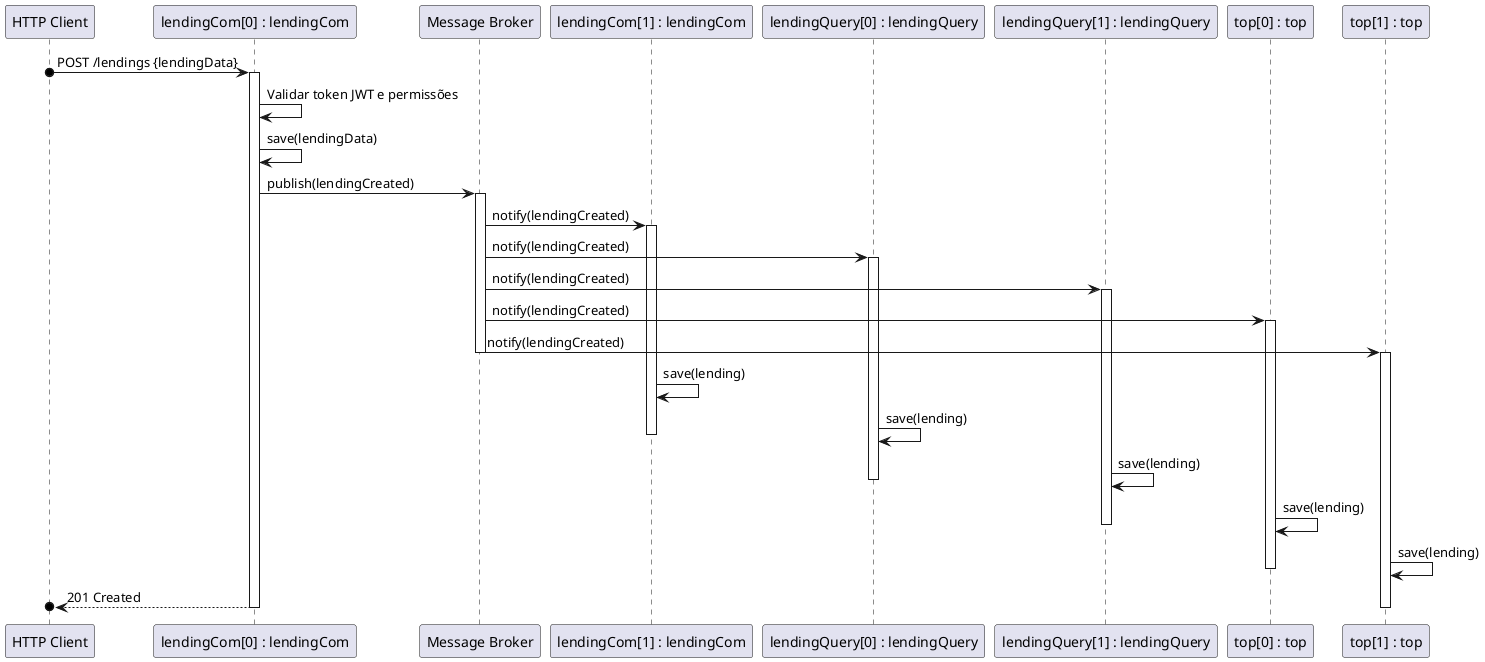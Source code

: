 @startuml
' Definindo os participantes
participant "HTTP Client" as client
participant "lendingCom[0] : lendingCom" as lending0
participant "Message Broker" as mb
participant "lendingCom[1] : lendingCom" as lending1
participant "lendingQuery[0] : lendingQuery" as lending01
participant "lendingQuery[1] : lendingQuery" as lending11
participant "top[0] : top" as top0
participant "top[1] : top" as top1


' O cliente faz uma requisição para criar um novo leitor
client o-> lending0: POST /lendings {lendingData}
activate lending0

' O lending Service valida o token e permissões localmente
lending0 -> lending0: Validar token JWT e permissões

' Verifica as permissões e cria o leitor
lending0 -> lending0: save(lendingData)

lending0 -> mb: publish(lendingCreated)
activate mb

' Replicando dados para a outra instância (espelhamento)
mb -> lending1: notify(lendingCreated)
activate lending1
mb -> lending01: notify(lendingCreated)
activate lending01
mb -> lending11: notify(lendingCreated)
activate lending11
mb -> top0: notify(lendingCreated)
activate top0
mb -> top1: notify(lendingCreated)
deactivate mb

activate top1



lending1 -> lending1: save(lending)
lending01 -> lending01: save(lending)
deactivate lending1
lending11 -> lending11: save(lending)
deactivate lending01
top0 -> top0: save(lending)
deactivate lending11
top1 -> top1: save(lending)
deactivate top0


' Responder ao cliente com sucesso final após a replicação
lending0 -->o client: 201 Created
deactivate top1
deactivate lending0
@enduml
